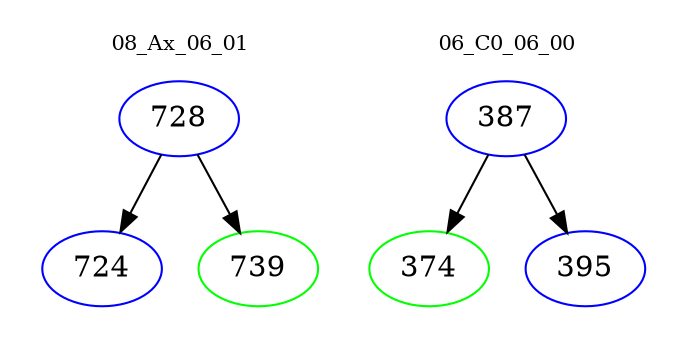 digraph{
subgraph cluster_0 {
color = white
label = "08_Ax_06_01";
fontsize=10;
T0_728 [label="728", color="blue"]
T0_728 -> T0_724 [color="black"]
T0_724 [label="724", color="blue"]
T0_728 -> T0_739 [color="black"]
T0_739 [label="739", color="green"]
}
subgraph cluster_1 {
color = white
label = "06_C0_06_00";
fontsize=10;
T1_387 [label="387", color="blue"]
T1_387 -> T1_374 [color="black"]
T1_374 [label="374", color="green"]
T1_387 -> T1_395 [color="black"]
T1_395 [label="395", color="blue"]
}
}
